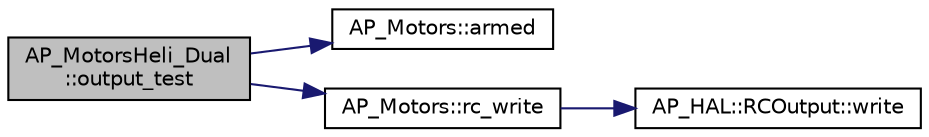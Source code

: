 digraph "AP_MotorsHeli_Dual::output_test"
{
 // INTERACTIVE_SVG=YES
  edge [fontname="Helvetica",fontsize="10",labelfontname="Helvetica",labelfontsize="10"];
  node [fontname="Helvetica",fontsize="10",shape=record];
  rankdir="LR";
  Node1 [label="AP_MotorsHeli_Dual\l::output_test",height=0.2,width=0.4,color="black", fillcolor="grey75", style="filled", fontcolor="black"];
  Node1 -> Node2 [color="midnightblue",fontsize="10",style="solid",fontname="Helvetica"];
  Node2 [label="AP_Motors::armed",height=0.2,width=0.4,color="black", fillcolor="white", style="filled",URL="$classAP__Motors.html#abb781661db2b685644795dfe8f5a655f"];
  Node1 -> Node3 [color="midnightblue",fontsize="10",style="solid",fontname="Helvetica"];
  Node3 [label="AP_Motors::rc_write",height=0.2,width=0.4,color="black", fillcolor="white", style="filled",URL="$classAP__Motors.html#aaa7607c19a1ce444330aee972dd925ef"];
  Node3 -> Node4 [color="midnightblue",fontsize="10",style="solid",fontname="Helvetica"];
  Node4 [label="AP_HAL::RCOutput::write",height=0.2,width=0.4,color="black", fillcolor="white", style="filled",URL="$classAP__HAL_1_1RCOutput.html#ade509cf82dfb1f6fab3eba0c026c5d60"];
}
